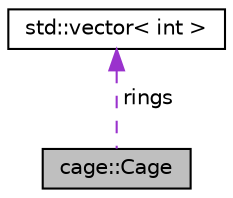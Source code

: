 digraph "cage::Cage"
{
 // INTERACTIVE_SVG=YES
 // LATEX_PDF_SIZE
  edge [fontname="Helvetica",fontsize="10",labelfontname="Helvetica",labelfontsize="10"];
  node [fontname="Helvetica",fontsize="10",shape=record];
  Node1 [label="cage::Cage",height=0.2,width=0.4,color="black", fillcolor="grey75", style="filled", fontcolor="black",tooltip="This contains a cage, with the constituent rings."];
  Node2 -> Node1 [dir="back",color="darkorchid3",fontsize="10",style="dashed",label=" rings" ,fontname="Helvetica"];
  Node2 [label="std::vector\< int \>",height=0.2,width=0.4,color="black", fillcolor="white", style="filled",URL="/home/runner/work/seams-core/seams-core/tags/cppreference-doxygen-web.tag.xml$cpp/container/vector.html",tooltip=" "];
}
